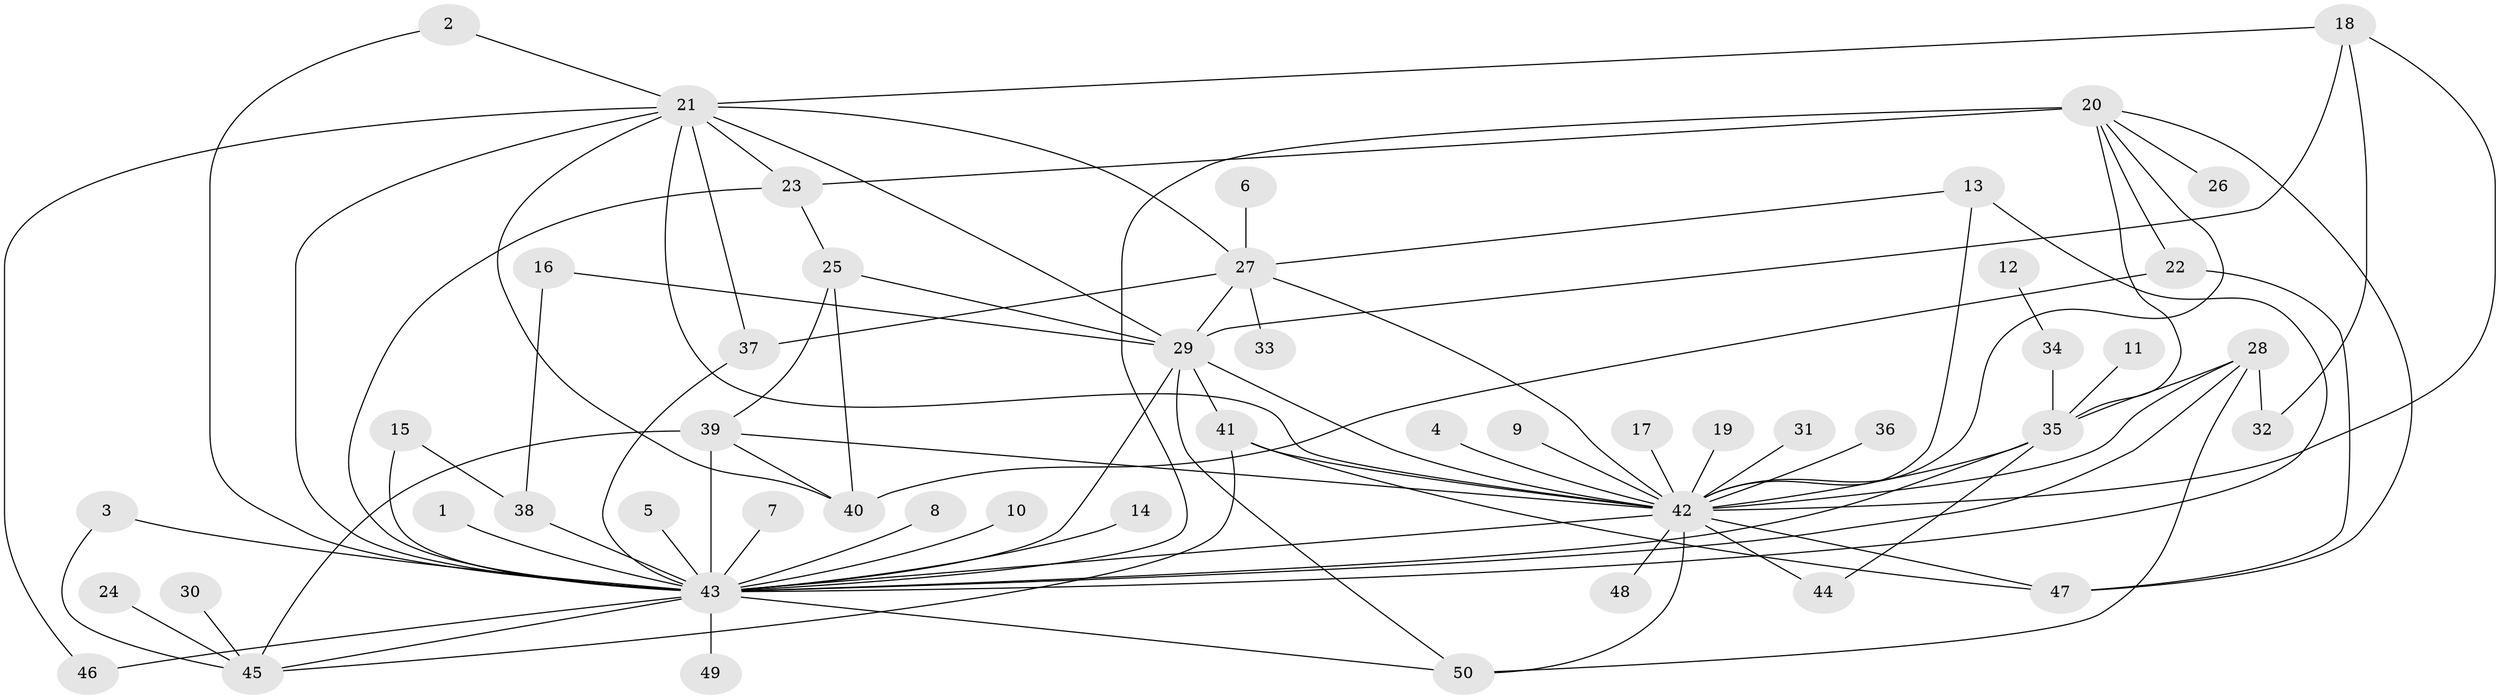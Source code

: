 // original degree distribution, {35: 0.008130081300813009, 1: 0.4878048780487805, 10: 0.024390243902439025, 2: 0.17886178861788618, 3: 0.13821138211382114, 8: 0.008130081300813009, 27: 0.008130081300813009, 4: 0.04878048780487805, 13: 0.008130081300813009, 11: 0.008130081300813009, 6: 0.024390243902439025, 5: 0.056910569105691054}
// Generated by graph-tools (version 1.1) at 2025/36/03/04/25 23:36:41]
// undirected, 50 vertices, 89 edges
graph export_dot {
  node [color=gray90,style=filled];
  1;
  2;
  3;
  4;
  5;
  6;
  7;
  8;
  9;
  10;
  11;
  12;
  13;
  14;
  15;
  16;
  17;
  18;
  19;
  20;
  21;
  22;
  23;
  24;
  25;
  26;
  27;
  28;
  29;
  30;
  31;
  32;
  33;
  34;
  35;
  36;
  37;
  38;
  39;
  40;
  41;
  42;
  43;
  44;
  45;
  46;
  47;
  48;
  49;
  50;
  1 -- 43 [weight=1.0];
  2 -- 21 [weight=1.0];
  2 -- 43 [weight=1.0];
  3 -- 43 [weight=1.0];
  3 -- 45 [weight=1.0];
  4 -- 42 [weight=1.0];
  5 -- 43 [weight=1.0];
  6 -- 27 [weight=1.0];
  7 -- 43 [weight=1.0];
  8 -- 43 [weight=1.0];
  9 -- 42 [weight=1.0];
  10 -- 43 [weight=1.0];
  11 -- 35 [weight=1.0];
  12 -- 34 [weight=1.0];
  13 -- 27 [weight=1.0];
  13 -- 42 [weight=1.0];
  13 -- 43 [weight=2.0];
  14 -- 43 [weight=1.0];
  15 -- 38 [weight=1.0];
  15 -- 43 [weight=1.0];
  16 -- 29 [weight=1.0];
  16 -- 38 [weight=1.0];
  17 -- 42 [weight=1.0];
  18 -- 21 [weight=1.0];
  18 -- 29 [weight=1.0];
  18 -- 32 [weight=1.0];
  18 -- 42 [weight=1.0];
  19 -- 42 [weight=1.0];
  20 -- 22 [weight=2.0];
  20 -- 23 [weight=1.0];
  20 -- 26 [weight=1.0];
  20 -- 35 [weight=1.0];
  20 -- 42 [weight=1.0];
  20 -- 43 [weight=3.0];
  20 -- 47 [weight=1.0];
  21 -- 23 [weight=1.0];
  21 -- 27 [weight=1.0];
  21 -- 29 [weight=1.0];
  21 -- 37 [weight=1.0];
  21 -- 40 [weight=1.0];
  21 -- 42 [weight=1.0];
  21 -- 43 [weight=2.0];
  21 -- 46 [weight=1.0];
  22 -- 40 [weight=1.0];
  22 -- 47 [weight=1.0];
  23 -- 25 [weight=1.0];
  23 -- 43 [weight=3.0];
  24 -- 45 [weight=1.0];
  25 -- 29 [weight=1.0];
  25 -- 39 [weight=1.0];
  25 -- 40 [weight=1.0];
  27 -- 29 [weight=1.0];
  27 -- 33 [weight=1.0];
  27 -- 37 [weight=1.0];
  27 -- 42 [weight=1.0];
  28 -- 32 [weight=1.0];
  28 -- 35 [weight=1.0];
  28 -- 42 [weight=1.0];
  28 -- 43 [weight=1.0];
  28 -- 50 [weight=1.0];
  29 -- 41 [weight=1.0];
  29 -- 42 [weight=1.0];
  29 -- 43 [weight=1.0];
  29 -- 50 [weight=1.0];
  30 -- 45 [weight=1.0];
  31 -- 42 [weight=1.0];
  34 -- 35 [weight=1.0];
  35 -- 42 [weight=1.0];
  35 -- 43 [weight=1.0];
  35 -- 44 [weight=1.0];
  36 -- 42 [weight=1.0];
  37 -- 43 [weight=1.0];
  38 -- 43 [weight=1.0];
  39 -- 40 [weight=1.0];
  39 -- 42 [weight=1.0];
  39 -- 43 [weight=2.0];
  39 -- 45 [weight=2.0];
  41 -- 42 [weight=1.0];
  41 -- 45 [weight=1.0];
  41 -- 47 [weight=1.0];
  42 -- 43 [weight=1.0];
  42 -- 44 [weight=1.0];
  42 -- 47 [weight=1.0];
  42 -- 48 [weight=1.0];
  42 -- 50 [weight=1.0];
  43 -- 45 [weight=1.0];
  43 -- 46 [weight=1.0];
  43 -- 49 [weight=1.0];
  43 -- 50 [weight=1.0];
}
